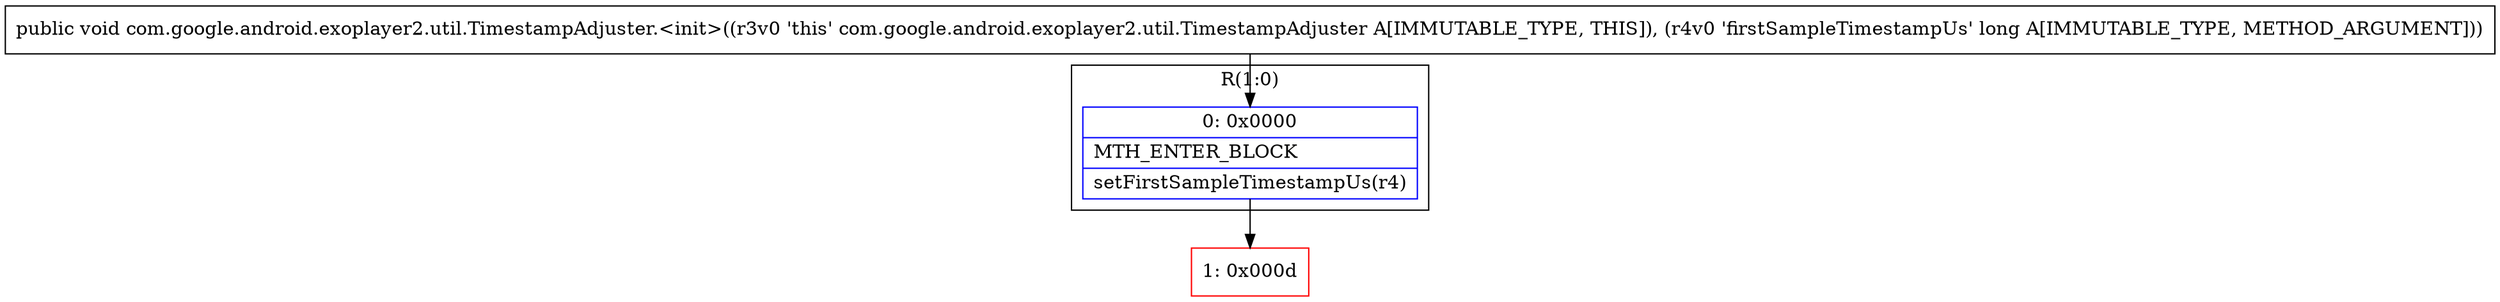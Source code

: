 digraph "CFG forcom.google.android.exoplayer2.util.TimestampAdjuster.\<init\>(J)V" {
subgraph cluster_Region_36727021 {
label = "R(1:0)";
node [shape=record,color=blue];
Node_0 [shape=record,label="{0\:\ 0x0000|MTH_ENTER_BLOCK\l|setFirstSampleTimestampUs(r4)\l}"];
}
Node_1 [shape=record,color=red,label="{1\:\ 0x000d}"];
MethodNode[shape=record,label="{public void com.google.android.exoplayer2.util.TimestampAdjuster.\<init\>((r3v0 'this' com.google.android.exoplayer2.util.TimestampAdjuster A[IMMUTABLE_TYPE, THIS]), (r4v0 'firstSampleTimestampUs' long A[IMMUTABLE_TYPE, METHOD_ARGUMENT])) }"];
MethodNode -> Node_0;
Node_0 -> Node_1;
}

